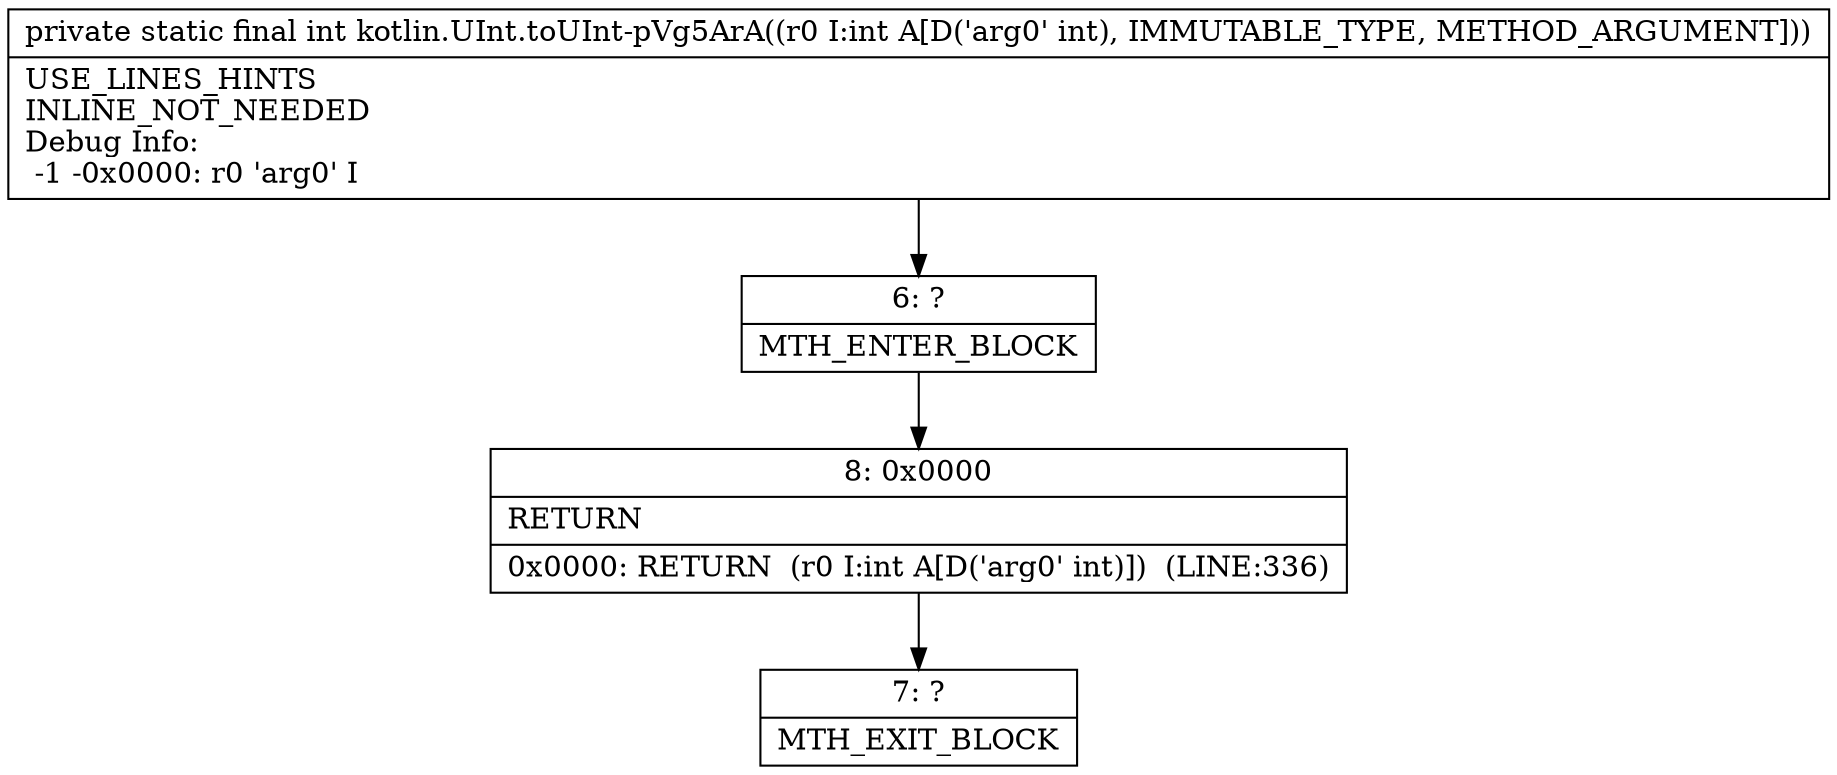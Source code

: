 digraph "CFG forkotlin.UInt.toUInt\-pVg5ArA(I)I" {
Node_6 [shape=record,label="{6\:\ ?|MTH_ENTER_BLOCK\l}"];
Node_8 [shape=record,label="{8\:\ 0x0000|RETURN\l|0x0000: RETURN  (r0 I:int A[D('arg0' int)])  (LINE:336)\l}"];
Node_7 [shape=record,label="{7\:\ ?|MTH_EXIT_BLOCK\l}"];
MethodNode[shape=record,label="{private static final int kotlin.UInt.toUInt\-pVg5ArA((r0 I:int A[D('arg0' int), IMMUTABLE_TYPE, METHOD_ARGUMENT]))  | USE_LINES_HINTS\lINLINE_NOT_NEEDED\lDebug Info:\l  \-1 \-0x0000: r0 'arg0' I\l}"];
MethodNode -> Node_6;Node_6 -> Node_8;
Node_8 -> Node_7;
}

